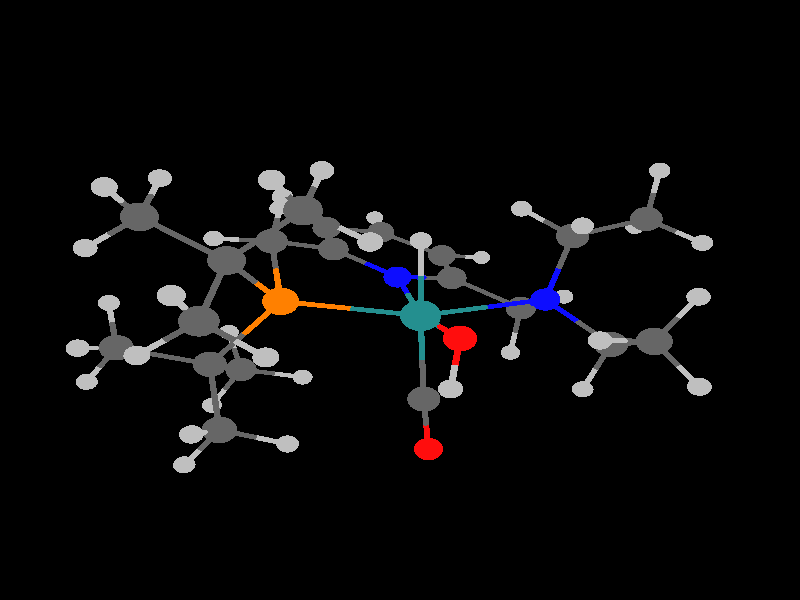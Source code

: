 global_settings {
	ambient_light rgb <0.200000002980232, 0.200000002980232, 0.200000002980232>
	max_trace_level 15
}

background { color rgb <0,0,0> }

camera {
	perspective
	location <5.87504282364296, -15.7712208719644, -6.16262480092831>
	angle 40
	up <-0.105206799208792, 0.323939167780628, -0.940210053646437>
	right <-0.933953890282945, -0.356916208706815, -0.0184648527670004> * 1
	direction <-0.341557696774051, 0.876170209228748, 0.340094257867518> }

light_source {
	<-26.4220303055301, -51.54544780731, -55.8494611773902>
	color rgb <1, 1, 1>
	fade_distance 110.264038052584
	fade_power 0
	parallel
	point_at <26.4220303055301, 51.54544780731, 55.8494611773902>
}

light_source {
	<27.7170446044368, 52.3961195647934, -26.095529127382>
	color rgb <0.300000011920929, 0.300000011920929, 0.300000011920929>
	fade_distance 110.264038052584
	fade_power 0
	parallel
	point_at <-27.7170446044368, -52.3961195647934, 26.095529127382>
}

#default {
	finish {ambient .8 diffuse 1 specular 1 roughness .005 metallic 0.5}
}

union {
}
union {
cylinder {
	<2.375989, -2.147074, -3.26386>, 	<2.10926123095202, -1.87234982590388, -2.93617539240135>, 0.05
	pigment { rgbt <0.75, 0.75, 0.75, 0> }
}
cylinder {
	<2.10926123095202, -1.87234982590388, -2.93617539240135>, 	<1.791726, -1.545295, -2.546072>, 0.05
	pigment { rgbt <0.400000005960464, 0.400000005960464, 0.400000005960464, 0> }
}
cylinder {
	<1.274631, -0.755853, -3.11162>, 	<1.5106185533876, -1.11613203213416, -2.85351986589843>, 0.05
	pigment { rgbt <0.75, 0.75, 0.75, 0> }
}
cylinder {
	<1.5106185533876, -1.11613203213416, -2.85351986589843>, 	<1.791726, -1.545295, -2.546072>, 0.05
	pigment { rgbt <0.400000005960464, 0.400000005960464, 0.400000005960464, 0> }
}
cylinder {
	<4.329544, -0.758899, -2.97077>, 	<4.09398916895325, -0.46911012259643, -2.63301233014715>, 0.05
	pigment { rgbt <0.75, 0.75, 0.75, 0> }
}
cylinder {
	<4.09398916895325, -0.46911012259643, -2.63301233014715>, 	<3.813525, -0.124072, -2.23086>, 0.05
	pigment { rgbt <0.400000005960464, 0.400000005960464, 0.400000005960464, 0> }
}
cylinder {
	<3.358372, 0.708542, -2.788579>, 	<3.56609925636972, 0.328545335504728, -2.53404165169017>, 0.05
	pigment { rgbt <0.75, 0.75, 0.75, 0> }
}
cylinder {
	<3.56609925636972, 0.328545335504728, -2.53404165169017>, 	<3.813525, -0.124072, -2.23086>, 0.05
	pigment { rgbt <0.400000005960464, 0.400000005960464, 0.400000005960464, 0> }
}
cylinder {
	<-4.807813, -0.217488, -2.689429>, 	<-4.7251505087998, -0.244141880832593, -2.19480767180041>, 0.05
	pigment { rgbt <0.75, 0.75, 0.75, 0> }
}
cylinder {
	<-4.7251505087998, -0.244141880832593, -2.19480767180041>, 	<-4.626686, -0.275891, -1.605633>, 0.05
	pigment { rgbt <0.400000005960464, 0.400000005960464, 0.400000005960464, 0> }
}
cylinder {
	<1.791726, -1.545295, -2.546072>, 	<1.37973765557351, -1.88781254812801, -2.27950281813449>, 0.05
	pigment { rgbt <0.400000005960464, 0.400000005960464, 0.400000005960464, 0> }
}
cylinder {
	<1.37973765557351, -1.88781254812801, -2.27950281813449>, 	<1.033841, -2.175383, -2.055697>, 0.05
	pigment { rgbt <0.75, 0.75, 0.75, 0> }
}
cylinder {
	<1.791726, -1.545295, -2.546072>, 	<2.277801, -1.2587515, -2.0280345>, 0.05
	pigment { rgbt <0.400000005960464, 0.400000005960464, 0.400000005960464, 0> }
}
cylinder {
	<2.277801, -1.2587515, -2.0280345>, 	<2.763876, -0.972208, -1.509997>, 0.05
	pigment { rgbt <0.400000005960464, 0.400000005960464, 0.400000005960464, 0> }
}
cylinder {
	<3.813525, -0.124072, -2.23086>, 	<4.22967725221665, 0.100156255963994, -1.86734300612026>, 0.05
	pigment { rgbt <0.400000005960464, 0.400000005960464, 0.400000005960464, 0> }
}
cylinder {
	<4.22967725221665, 0.100156255963994, -1.86734300612026>, 	<4.578835, 0.288287, -1.562347>, 0.05
	pigment { rgbt <0.75, 0.75, 0.75, 0> }
}
cylinder {
	<3.813525, -0.124072, -2.23086>, 	<3.2887005, -0.54814, -1.8704285>, 0.05
	pigment { rgbt <0.400000005960464, 0.400000005960464, 0.400000005960464, 0> }
}
cylinder {
	<3.2887005, -0.54814, -1.8704285>, 	<2.763876, -0.972208, -1.509997>, 0.05
	pigment { rgbt <0.400000005960464, 0.400000005960464, 0.400000005960464, 0> }
}
cylinder {
	<1.294444, 1.387722, -2.132468>, 	<1.35721073182351, 1.50711528950325, -1.64689572441471>, 0.05
	pigment { rgbt <0.75, 0.75, 0.75, 0> }
}
cylinder {
	<1.35721073182351, 1.50711528950325, -1.64689572441471>, 	<1.431934, 1.649252, -1.068826>, 0.05
	pigment { rgbt <0.400000005960464, 0.400000005960464, 0.400000005960464, 0> }
}
cylinder {
	<-2.755569, -1.344931, -1.855626>, 	<-2.92723264719864, -0.930381874440161, -1.63414019360103>, 0.05
	pigment { rgbt <0.75, 0.75, 0.75, 0> }
}
cylinder {
	<-2.92723264719864, -0.930381874440161, -1.63414019360103>, 	<-3.131831, -0.436299, -1.370161>, 0.05
	pigment { rgbt <0.400000005960464, 0.400000005960464, 0.400000005960464, 0> }
}
cylinder {
	<-2.580343, 0.396118, -1.829219>, 	<-2.83200007548509, 0.0162663480981097, -1.61973992927129>, 0.05
	pigment { rgbt <0.75, 0.75, 0.75, 0> }
}
cylinder {
	<-2.83200007548509, 0.0162663480981097, -1.61973992927129>, 	<-3.131831, -0.436299, -1.370161>, 0.05
	pigment { rgbt <0.400000005960464, 0.400000005960464, 0.400000005960464, 0> }
}
cylinder {
	<-4.626686, -0.275891, -1.605633>, 	<-3.8792585, -0.356095, -1.487897>, 0.05
	pigment { rgbt <0.400000005960464, 0.400000005960464, 0.400000005960464, 0> }
}
cylinder {
	<-3.8792585, -0.356095, -1.487897>, 	<-3.131831, -0.436299, -1.370161>, 0.05
	pigment { rgbt <0.400000005960464, 0.400000005960464, 0.400000005960464, 0> }
}
cylinder {
	<-4.626686, -0.275891, -1.605633>, 	<-4.94291487849881, -0.738637680504431, -1.39723982771215>, 0.05
	pigment { rgbt <0.400000005960464, 0.400000005960464, 0.400000005960464, 0> }
}
cylinder {
	<-4.94291487849881, -0.738637680504431, -1.39723982771215>, 	<-5.208375, -1.127093, -1.222303>, 0.05
	pigment { rgbt <0.75, 0.75, 0.75, 0> }
}
cylinder {
	<-4.626686, -0.275891, -1.605633>, 	<-4.84861970772727, 0.224759041837371, -1.36422760845036>, 0.05
	pigment { rgbt <0.400000005960464, 0.400000005960464, 0.400000005960464, 0> }
}
cylinder {
	<-4.84861970772727, 0.224759041837371, -1.36422760845036>, 	<-5.034954, 0.645102, -1.161545>, 0.05
	pigment { rgbt <0.75, 0.75, 0.75, 0> }
}
cylinder {
	<3.865727, -2.824093, -1.554523>, 	<3.66382908668901, -2.51876841815786, -1.20904926087422>, 0.05
	pigment { rgbt <0.75, 0.75, 0.75, 0> }
}
cylinder {
	<3.66382908668901, -2.51876841815786, -1.20904926087422>, 	<3.423423, -2.155209, -0.797683>, 0.05
	pigment { rgbt <0.400000005960464, 0.400000005960464, 0.400000005960464, 0> }
}
cylinder {
	<-0.382627, -0.543, -1.522053>, 	<-0.393383286037636, -0.562097117422127, -0.773228465410104>, 0.05
	pigment { rgbt <0.75, 0.75, 0.75, 0> }
}
cylinder {
	<-0.393383286037636, -0.562097117422127, -0.773228465410104>, 	<-0.406322, -0.585069, 0.127531>, 0.05
	pigment { rgbt <0.140000000596046, 0.560000002384186, 0.560000002384186, 0> }
}
cylinder {
	<2.763876, -0.972208, -1.509997>, 	<3.0936495, -1.5637085, -1.15384>, 0.05
	pigment { rgbt <0.400000005960464, 0.400000005960464, 0.400000005960464, 0> }
}
cylinder {
	<3.0936495, -1.5637085, -1.15384>, 	<3.423423, -2.155209, -0.797683>, 0.05
	pigment { rgbt <0.400000005960464, 0.400000005960464, 0.400000005960464, 0> }
}
cylinder {
	<2.763876, -0.972208, -1.509997>, 	<2.2543226724762, -0.492094370142213, -0.87853211892206>, 0.05
	pigment { rgbt <0.400000005960464, 0.400000005960464, 0.400000005960464, 0> }
}
cylinder {
	<2.2543226724762, -0.492094370142213, -0.87853211892206>, 	<1.736122, -0.003833, -0.236351>, 0.05
	pigment { rgbt <1, 0.5, 0, 0> }
}
cylinder {
	<-3.131831, -0.436299, -1.370161>, 	<-2.9065423427521, -0.47071866495102, -0.651243518597948>, 0.05
	pigment { rgbt <0.400000005960464, 0.400000005960464, 0.400000005960464, 0> }
}
cylinder {
	<-2.9065423427521, -0.47071866495102, -0.651243518597948>, 	<-2.688423, -0.504043, 0.044796>, 0.05
	pigment { rgbt <0.0500000007450581, 0.0500000007450581, 1, 0> }
}
cylinder {
	<0.604469, 4.289018, -1.158939>, 	<0.259669828077581, 3.98201330902863, -0.973925521981114>, 0.05
	pigment { rgbt <0.75, 0.75, 0.75, 0> }
}
cylinder {
	<0.259669828077581, 3.98201330902863, -0.973925521981114>, 	<-0.151682, 3.615751, -0.753201>, 0.05
	pigment { rgbt <0.400000005960464, 0.400000005960464, 0.400000005960464, 0> }
}
cylinder {
	<1.431934, 1.649252, -1.068826>, 	<1.88726919722839, 2.03552642554743, -1.03604367501944>, 0.05
	pigment { rgbt <0.400000005960464, 0.400000005960464, 0.400000005960464, 0> }
}
cylinder {
	<1.88726919722839, 2.03552642554743, -1.03604367501944>, 	<2.269508, 2.359791, -1.008524>, 0.05
	pigment { rgbt <0.75, 0.75, 0.75, 0> }
}
cylinder {
	<1.431934, 1.649252, -1.068826>, 	<0.7899345, 1.9565035, -0.8343485>, 0.05
	pigment { rgbt <0.400000005960464, 0.400000005960464, 0.400000005960464, 0> }
}
cylinder {
	<0.7899345, 1.9565035, -0.8343485>, 	<0.147935, 2.263755, -0.599871>, 0.05
	pigment { rgbt <0.400000005960464, 0.400000005960464, 0.400000005960464, 0> }
}
cylinder {
	<1.431934, 1.649252, -1.068826>, 	<1.58273061269753, 0.829760046007402, -0.656139075613179>, 0.05
	pigment { rgbt <0.400000005960464, 0.400000005960464, 0.400000005960464, 0> }
}
cylinder {
	<1.58273061269753, 0.829760046007402, -0.656139075613179>, 	<1.736122, -0.003833, -0.236351>, 0.05
	pigment { rgbt <1, 0.5, 0, 0> }
}
cylinder {
	<3.423423, -2.155209, -0.797683>, 	<3.01673226116602, -2.47011905992834, -0.492290118957189>, 0.05
	pigment { rgbt <0.400000005960464, 0.400000005960464, 0.400000005960464, 0> }
}
cylinder {
	<3.01673226116602, -2.47011905992834, -0.492290118957189>, 	<2.675309, -2.734491, -0.235908>, 0.05
	pigment { rgbt <0.75, 0.75, 0.75, 0> }
}
cylinder {
	<3.423423, -2.155209, -0.797683>, 	<3.86323701802278, -1.98747175980695, -0.429605540221888>, 0.05
	pigment { rgbt <0.400000005960464, 0.400000005960464, 0.400000005960464, 0> }
}
cylinder {
	<3.86323701802278, -1.98747175980695, -0.429605540221888>, 	<4.232391, -1.846683, -0.120663>, 0.05
	pigment { rgbt <0.75, 0.75, 0.75, 0> }
}
cylinder {
	<-3.843186, -3.038471, -0.756187>, 	<-3.56890528817968, -2.99369034522234, -0.337644558547839>, 0.05
	pigment { rgbt <0.75, 0.75, 0.75, 0> }
}
cylinder {
	<-3.56890528817968, -2.99369034522234, -0.337644558547839>, 	<-3.242215, -2.940353, 0.160873>, 0.05
	pigment { rgbt <0.400000005960464, 0.400000005960464, 0.400000005960464, 0> }
}
cylinder {
	<-0.151682, 3.615751, -0.753201>, 	<-0.0018735, 2.939753, -0.676536>, 0.05
	pigment { rgbt <0.400000005960464, 0.400000005960464, 0.400000005960464, 0> }
}
cylinder {
	<-0.0018735, 2.939753, -0.676536>, 	<0.147935, 2.263755, -0.599871>, 0.05
	pigment { rgbt <0.400000005960464, 0.400000005960464, 0.400000005960464, 0> }
}
cylinder {
	<-0.151682, 3.615751, -0.753201>, 	<-0.784484, 3.8503, -0.583619>, 0.05
	pigment { rgbt <0.400000005960464, 0.400000005960464, 0.400000005960464, 0> }
}
cylinder {
	<-0.784484, 3.8503, -0.583619>, 	<-1.417286, 4.084849, -0.414037>, 0.05
	pigment { rgbt <0.400000005960464, 0.400000005960464, 0.400000005960464, 0> }
}
cylinder {
	<0.147935, 2.263755, -0.599871>, 	<-0.317389807476644, 1.83359266479758, -0.3310182047123>, 0.05
	pigment { rgbt <0.400000005960464, 0.400000005960464, 0.400000005960464, 0> }
}
cylinder {
	<-0.317389807476644, 1.83359266479758, -0.3310182047123>, 	<-0.766491, 1.418428, -0.071539>, 0.05
	pigment { rgbt <0.0500000007450581, 0.0500000007450581, 1, 0> }
}
cylinder {
	<-1.665774, 5.140259, -0.53683>, 	<-1.55246056987543, 4.65897971372552, -0.480834957884138>, 0.05
	pigment { rgbt <0.75, 0.75, 0.75, 0> }
}
cylinder {
	<-1.55246056987543, 4.65897971372552, -0.480834957884138>, 	<-1.417286, 4.084849, -0.414037>, 0.05
	pigment { rgbt <0.400000005960464, 0.400000005960464, 0.400000005960464, 0> }
}
cylinder {
	<-1.417286, 4.084849, -0.414037>, 	<-1.8942635, 3.6343445, -0.1801585>, 0.05
	pigment { rgbt <0.400000005960464, 0.400000005960464, 0.400000005960464, 0> }
}
cylinder {
	<-1.8942635, 3.6343445, -0.1801585>, 	<-2.371241, 3.18384, 0.05372>, 0.05
	pigment { rgbt <0.400000005960464, 0.400000005960464, 0.400000005960464, 0> }
}
cylinder {
	<1.736122, -0.003833, -0.236351>, 	<0.683948063956531, -0.289283340774443, -0.0576452059650709>, 0.05
	pigment { rgbt <1, 0.5, 0, 0> }
}
cylinder {
	<0.683948063956531, -0.289283340774443, -0.0576452059650709>, 	<-0.406322, -0.585069, 0.127531>, 0.05
	pigment { rgbt <0.140000000596046, 0.560000002384186, 0.560000002384186, 0> }
}
cylinder {
	<1.736122, -0.003833, -0.236351>, 	<2.28071878845772, 0.243718649302675, 0.517319531689195>, 0.05
	pigment { rgbt <1, 0.5, 0, 0> }
}
cylinder {
	<2.28071878845772, 0.243718649302675, 0.517319531689195>, 	<2.81626, 0.487154, 1.258458>, 0.05
	pigment { rgbt <0.400000005960464, 0.400000005960464, 0.400000005960464, 0> }
}
cylinder {
	<-0.176391, -2.637433, -0.184453>, 	<-0.286688824790286, -1.65291466677007, -0.0347943781987962>, 0.05
	pigment { rgbt <1, 0.0500000007450581, 0.0500000007450581, 0> }
}
cylinder {
	<-0.286688824790286, -1.65291466677007, -0.0347943781987962>, 	<-0.406322, -0.585069, 0.127531>, 0.05
	pigment { rgbt <0.140000000596046, 0.560000002384186, 0.560000002384186, 0> }
}
cylinder {
	<-0.176391, -2.637433, -0.184453>, 	<-0.0188171759482221, -2.85670779477717, 0.254920788128287>, 0.05
	pigment { rgbt <1, 0.0500000007450581, 0.0500000007450581, 0> }
}
cylinder {
	<-0.0188171759482221, -2.85670779477717, 0.254920788128287>, 	<0.118224, -3.04741, 0.637042>, 0.05
	pigment { rgbt <0.75, 0.75, 0.75, 0> }
}
cylinder {
	<-2.176361, -3.122475, -0.072932>, 	<-2.66304245504386, -3.03931595574488, 0.0338261090811023>, 0.05
	pigment { rgbt <0.75, 0.75, 0.75, 0> }
}
cylinder {
	<-2.66304245504386, -3.03931595574488, 0.0338261090811023>, 	<-3.242215, -2.940353, 0.160873>, 0.05
	pigment { rgbt <0.400000005960464, 0.400000005960464, 0.400000005960464, 0> }
}
cylinder {
	<-0.766491, 1.418428, -0.071539>, 	<-0.593450253984445, 0.455861495053913, 0.024102827334714>, 0.05
	pigment { rgbt <0.0500000007450581, 0.0500000007450581, 1, 0> }
}
cylinder {
	<-0.593450253984445, 0.455861495053913, 0.024102827334714>, 	<-0.406322, -0.585069, 0.127531>, 0.05
	pigment { rgbt <0.140000000596046, 0.560000002384186, 0.560000002384186, 0> }
}
cylinder {
	<-0.766491, 1.418428, -0.071539>, 	<-1.37735765135185, 1.63174621694995, 0.0700158858230989>, 0.05
	pigment { rgbt <0.0500000007450581, 0.0500000007450581, 1, 0> }
}
cylinder {
	<-1.37735765135185, 1.63174621694995, 0.0700158858230989>, 	<-2.010359, 1.852794, 0.2167>, 0.05
	pigment { rgbt <0.400000005960464, 0.400000005960464, 0.400000005960464, 0> }
}
cylinder {
	<-2.688423, -0.504043, 0.044796>, 	<-1.58732110027322, -0.543137624877366, 0.0847152085161417>, 0.05
	pigment { rgbt <0.0500000007450581, 0.0500000007450581, 1, 0> }
}
cylinder {
	<-1.58732110027322, -0.543137624877366, 0.0847152085161417>, 	<-0.406322, -0.585069, 0.127531>, 0.05
	pigment { rgbt <0.140000000596046, 0.560000002384186, 0.560000002384186, 0> }
}
cylinder {
	<-2.688423, -0.504043, 0.044796>, 	<-2.80380109392605, 0.128733541736282, 0.382852187090728>, 0.05
	pigment { rgbt <0.0500000007450581, 0.0500000007450581, 1, 0> }
}
cylinder {
	<-2.80380109392605, 0.128733541736282, 0.382852187090728>, 	<-2.92299, 0.78241, 0.732074>, 0.05
	pigment { rgbt <0.400000005960464, 0.400000005960464, 0.400000005960464, 0> }
}
cylinder {
	<-2.688423, -0.504043, 0.044796>, 	<-3.03086818265933, -1.03025740857269, 0.414696061323774>, 0.05
	pigment { rgbt <0.0500000007450581, 0.0500000007450581, 1, 0> }
}
cylinder {
	<-3.03086818265933, -1.03025740857269, 0.414696061323774>, 	<-3.384592, -1.573803, 0.796779>, 0.05
	pigment { rgbt <0.400000005960464, 0.400000005960464, 0.400000005960464, 0> }
}
cylinder {
	<-2.371241, 3.18384, 0.05372>, 	<-2.1908, 2.518317, 0.13521>, 0.05
	pigment { rgbt <0.400000005960464, 0.400000005960464, 0.400000005960464, 0> }
}
cylinder {
	<-2.1908, 2.518317, 0.13521>, 	<-2.010359, 1.852794, 0.2167>, 0.05
	pigment { rgbt <0.400000005960464, 0.400000005960464, 0.400000005960464, 0> }
}
cylinder {
	<-2.371241, 3.18384, 0.05372>, 	<-2.92313822925042, 3.35860455454745, 0.18380182332841>, 0.05
	pigment { rgbt <0.400000005960464, 0.400000005960464, 0.400000005960464, 0> }
}
cylinder {
	<-2.92313822925042, 3.35860455454745, 0.18380182332841>, 	<-3.385741, 3.505093, 0.292837>, 0.05
	pigment { rgbt <0.75, 0.75, 0.75, 0> }
}
cylinder {
	<-0.406322, -0.585069, 0.127531>, 	<-0.417895492113774, -0.691396051108323, 1.09775440257826>, 0.05
	pigment { rgbt <0.140000000596046, 0.560000002384186, 0.560000002384186, 0> }
}
cylinder {
	<-0.417895492113774, -0.691396051108323, 1.09775440257826>, 	<-0.428805, -0.791623, 2.012315>, 0.05
	pigment { rgbt <0.400000005960464, 0.400000005960464, 0.400000005960464, 0> }
}
cylinder {
	<4.173866, 1.823428, 0.158316>, 	<4.18902390229917, 1.44827493847741, 0.492193763129527>, 0.05
	pigment { rgbt <0.75, 0.75, 0.75, 0> }
}
cylinder {
	<4.18902390229917, 1.44827493847741, 0.492193763129527>, 	<4.207078, 1.001442, 0.889865>, 0.05
	pigment { rgbt <0.400000005960464, 0.400000005960464, 0.400000005960464, 0> }
}
cylinder {
	<-3.242215, -2.940353, 0.160873>, 	<-3.3134035, -2.257078, 0.478826>, 0.05
	pigment { rgbt <0.400000005960464, 0.400000005960464, 0.400000005960464, 0> }
}
cylinder {
	<-3.3134035, -2.257078, 0.478826>, 	<-3.384592, -1.573803, 0.796779>, 0.05
	pigment { rgbt <0.400000005960464, 0.400000005960464, 0.400000005960464, 0> }
}
cylinder {
	<-3.242215, -2.940353, 0.160873>, 	<-3.43619052454012, -3.35539138747896, 0.545600945014936>, 0.05
	pigment { rgbt <0.400000005960464, 0.400000005960464, 0.400000005960464, 0> }
}
cylinder {
	<-3.43619052454012, -3.35539138747896, 0.545600945014936>, 	<-3.599039, -3.703829, 0.868592>, 0.05
	pigment { rgbt <0.75, 0.75, 0.75, 0> }
}
cylinder {
	<-2.010359, 1.852794, 0.2167>, 	<-2.4666745, 1.317602, 0.474387>, 0.05
	pigment { rgbt <0.400000005960464, 0.400000005960464, 0.400000005960464, 0> }
}
cylinder {
	<-2.4666745, 1.317602, 0.474387>, 	<-2.92299, 0.78241, 0.732074>, 0.05
	pigment { rgbt <0.400000005960464, 0.400000005960464, 0.400000005960464, 0> }
}
cylinder {
	<4.852684, 0.207762, 0.489931>, 	<4.55809160060082, 0.569921111834676, 0.672422359530906>, 0.05
	pigment { rgbt <0.75, 0.75, 0.75, 0> }
}
cylinder {
	<4.55809160060082, 0.569921111834676, 0.672422359530906>, 	<4.207078, 1.001442, 0.889865>, 0.05
	pigment { rgbt <0.400000005960464, 0.400000005960464, 0.400000005960464, 0> }
}
cylinder {
	<-3.976778, 1.105864, 0.664331>, 	<-3.49568462461527, 0.958195231099905, 0.695258196484196>, 0.05
	pigment { rgbt <0.75, 0.75, 0.75, 0> }
}
cylinder {
	<-3.49568462461527, 0.958195231099905, 0.695258196484196>, 	<-2.92299, 0.78241, 0.732074>, 0.05
	pigment { rgbt <0.400000005960464, 0.400000005960464, 0.400000005960464, 0> }
}
cylinder {
	<-2.92299, 0.78241, 0.732074>, 	<-2.80035128737468, 0.693337191471942, 1.31200603279535>, 0.05
	pigment { rgbt <0.400000005960464, 0.400000005960464, 0.400000005960464, 0> }
}
cylinder {
	<-2.80035128737468, 0.693337191471942, 1.31200603279535>, 	<-2.697354, 0.61853, 1.799058>, 0.05
	pigment { rgbt <0.75, 0.75, 0.75, 0> }
}
cylinder {
	<-3.384592, -1.573803, 0.796779>, 	<-3.96350181716032, -1.42348885702358, 0.868186801953597>, 0.05
	pigment { rgbt <0.400000005960464, 0.400000005960464, 0.400000005960464, 0> }
}
cylinder {
	<-3.96350181716032, -1.42348885702358, 0.868186801953597>, 	<-4.450148, -1.297131, 0.928214>, 0.05
	pigment { rgbt <0.75, 0.75, 0.75, 0> }
}
cylinder {
	<-3.384592, -1.573803, 0.796779>, 	<-3.13982964230437, -1.5791844415621, 1.34238780658776>, 0.05
	pigment { rgbt <0.400000005960464, 0.400000005960464, 0.400000005960464, 0> }
}
cylinder {
	<-3.13982964230437, -1.5791844415621, 1.34238780658776>, 	<-2.934359, -1.583702, 1.80041>, 0.05
	pigment { rgbt <0.75, 0.75, 0.75, 0> }
}
cylinder {
	<4.207078, 1.001442, 0.889865>, 	<3.511669, 0.744298, 1.0741615>, 0.05
	pigment { rgbt <0.400000005960464, 0.400000005960464, 0.400000005960464, 0> }
}
cylinder {
	<3.511669, 0.744298, 1.0741615>, 	<2.81626, 0.487154, 1.258458>, 0.05
	pigment { rgbt <0.400000005960464, 0.400000005960464, 0.400000005960464, 0> }
}
cylinder {
	<4.207078, 1.001442, 0.889865>, 	<4.47306906292125, 1.21429104903847, 1.38331731785113>, 0.05
	pigment { rgbt <0.400000005960464, 0.400000005960464, 0.400000005960464, 0> }
}
cylinder {
	<4.47306906292125, 1.21429104903847, 1.38331731785113>, 	<4.696475, 1.393063, 1.797768>, 0.05
	pigment { rgbt <0.75, 0.75, 0.75, 0> }
}
cylinder {
	<2.81626, 0.487154, 1.258458>, 	<2.4392605, 1.048115, 1.6203335>, 0.05
	pigment { rgbt <0.400000005960464, 0.400000005960464, 0.400000005960464, 0> }
}
cylinder {
	<2.4392605, 1.048115, 1.6203335>, 	<2.062261, 1.609076, 1.982209>, 0.05
	pigment { rgbt <0.400000005960464, 0.400000005960464, 0.400000005960464, 0> }
}
cylinder {
	<2.81626, 0.487154, 1.258458>, 	<2.8826945, -0.1065155, 1.7368535>, 0.05
	pigment { rgbt <0.400000005960464, 0.400000005960464, 0.400000005960464, 0> }
}
cylinder {
	<2.8826945, -0.1065155, 1.7368535>, 	<2.949129, -0.700185, 2.215249>, 0.05
	pigment { rgbt <0.400000005960464, 0.400000005960464, 0.400000005960464, 0> }
}
cylinder {
	<2.047567, 2.543275, 1.40092>, 	<2.05427302987498, 2.11692639491094, 1.66620796787795>, 0.05
	pigment { rgbt <0.75, 0.75, 0.75, 0> }
}
cylinder {
	<2.05427302987498, 2.11692639491094, 1.66620796787795>, 	<2.062261, 1.609076, 1.982209>, 0.05
	pigment { rgbt <0.400000005960464, 0.400000005960464, 0.400000005960464, 0> }
}
cylinder {
	<3.522523, -1.528152, 1.780666>, 	<3.26091772090042, -1.15040033514087, 1.97894014832895>, 0.05
	pigment { rgbt <0.75, 0.75, 0.75, 0> }
}
cylinder {
	<3.26091772090042, -1.15040033514087, 1.97894014832895>, 	<2.949129, -0.700185, 2.215249>, 0.05
	pigment { rgbt <0.400000005960464, 0.400000005960464, 0.400000005960464, 0> }
}
cylinder {
	<2.062261, 1.609076, 1.982209>, 	<1.49837205553253, 1.45474299394596, 2.10540062959115>, 0.05
	pigment { rgbt <0.400000005960464, 0.400000005960464, 0.400000005960464, 0> }
}
cylinder {
	<1.49837205553253, 1.45474299394596, 2.10540062959115>, 	<1.025088, 1.325208, 2.208798>, 0.05
	pigment { rgbt <0.75, 0.75, 0.75, 0> }
}
cylinder {
	<2.062261, 1.609076, 1.982209>, 	<2.3386815304759, 1.7260275585539, 2.50082164894983>, 0.05
	pigment { rgbt <0.400000005960464, 0.400000005960464, 0.400000005960464, 0> }
}
cylinder {
	<2.3386815304759, 1.7260275585539, 2.50082164894983>, 	<2.570816, 1.824242, 2.936346>, 0.05
	pigment { rgbt <0.75, 0.75, 0.75, 0> }
}
cylinder {
	<-0.428805, -0.791623, 2.012315>, 	<-0.448240075076833, -0.89207709319853, 2.59946321576929>, 0.05
	pigment { rgbt <0.400000005960464, 0.400000005960464, 0.400000005960464, 0> }
}
cylinder {
	<-0.448240075076833, -0.89207709319853, 2.59946321576929>, 	<-0.466736, -0.987677, 3.158239>, 0.05
	pigment { rgbt <1, 0.0500000007450581, 0.0500000007450581, 0> }
}
cylinder {
	<2.949129, -0.700185, 2.215249>, 	<2.41659739709942, -0.910779047510325, 2.3814222292944>, 0.05
	pigment { rgbt <0.400000005960464, 0.400000005960464, 0.400000005960464, 0> }
}
cylinder {
	<2.41659739709942, -0.910779047510325, 2.3814222292944>, 	<1.969802, -1.087468, 2.520842>, 0.05
	pigment { rgbt <0.75, 0.75, 0.75, 0> }
}
cylinder {
	<2.949129, -0.700185, 2.215249>, 	<3.23620134273766, -0.520337175843736, 2.70991503291715>, 0.05
	pigment { rgbt <0.400000005960464, 0.400000005960464, 0.400000005960464, 0> }
}
cylinder {
	<3.23620134273766, -0.520337175843736, 2.70991503291715>, 	<3.477307, -0.369287, 3.125374>, 0.05
	pigment { rgbt <0.75, 0.75, 0.75, 0> }
}
sphere {
	<-0.766491, 1.418428, -0.071539>, 0.248
	pigment { rgbt <0.0500000007450581, 0.0500000007450581, 1,0> }
}
sphere {
	<-2.010359, 1.852794, 0.2167>, 0.272
	pigment { rgbt <0.400000005960464, 0.400000005960464, 0.400000005960464,0> }
}
sphere {
	<0.147935, 2.263755, -0.599871>, 0.272
	pigment { rgbt <0.400000005960464, 0.400000005960464, 0.400000005960464,0> }
}
sphere {
	<-2.371241, 3.18384, 0.05372>, 0.272
	pigment { rgbt <0.400000005960464, 0.400000005960464, 0.400000005960464,0> }
}
sphere {
	<-1.417286, 4.084849, -0.414037>, 0.272
	pigment { rgbt <0.400000005960464, 0.400000005960464, 0.400000005960464,0> }
}
sphere {
	<-0.151682, 3.615751, -0.753201>, 0.272
	pigment { rgbt <0.400000005960464, 0.400000005960464, 0.400000005960464,0> }
}
sphere {
	<-2.92299, 0.78241, 0.732074>, 0.272
	pigment { rgbt <0.400000005960464, 0.400000005960464, 0.400000005960464,0> }
}
sphere {
	<-3.385741, 3.505093, 0.292837>, 0.176
	pigment { rgbt <0.75, 0.75, 0.75,0> }
}
sphere {
	<-1.665774, 5.140259, -0.53683>, 0.176
	pigment { rgbt <0.75, 0.75, 0.75,0> }
}
sphere {
	<0.604469, 4.289018, -1.158939>, 0.176
	pigment { rgbt <0.75, 0.75, 0.75,0> }
}
sphere {
	<1.431934, 1.649252, -1.068826>, 0.272
	pigment { rgbt <0.400000005960464, 0.400000005960464, 0.400000005960464,0> }
}
sphere {
	<-2.688423, -0.504043, 0.044796>, 0.248
	pigment { rgbt <0.0500000007450581, 0.0500000007450581, 1,0> }
}
sphere {
	<-3.976778, 1.105864, 0.664331>, 0.176
	pigment { rgbt <0.75, 0.75, 0.75,0> }
}
sphere {
	<-2.697354, 0.61853, 1.799058>, 0.176
	pigment { rgbt <0.75, 0.75, 0.75,0> }
}
sphere {
	<1.294444, 1.387722, -2.132468>, 0.176
	pigment { rgbt <0.75, 0.75, 0.75,0> }
}
sphere {
	<1.736122, -0.003833, -0.236351>, 0.288
	pigment { rgbt <1, 0.5, 0,0> }
}
sphere {
	<2.269508, 2.359791, -1.008524>, 0.176
	pigment { rgbt <0.75, 0.75, 0.75,0> }
}
sphere {
	<-0.406322, -0.585069, 0.127531>, 0.328
	pigment { rgbt <0.140000000596046, 0.560000002384186, 0.560000002384186,0> }
}
sphere {
	<-3.131831, -0.436299, -1.370161>, 0.272
	pigment { rgbt <0.400000005960464, 0.400000005960464, 0.400000005960464,0> }
}
sphere {
	<2.763876, -0.972208, -1.509997>, 0.272
	pigment { rgbt <0.400000005960464, 0.400000005960464, 0.400000005960464,0> }
}
sphere {
	<-3.384592, -1.573803, 0.796779>, 0.272
	pigment { rgbt <0.400000005960464, 0.400000005960464, 0.400000005960464,0> }
}
sphere {
	<2.81626, 0.487154, 1.258458>, 0.272
	pigment { rgbt <0.400000005960464, 0.400000005960464, 0.400000005960464,0> }
}
sphere {
	<1.791726, -1.545295, -2.546072>, 0.272
	pigment { rgbt <0.400000005960464, 0.400000005960464, 0.400000005960464,0> }
}
sphere {
	<3.423423, -2.155209, -0.797683>, 0.272
	pigment { rgbt <0.400000005960464, 0.400000005960464, 0.400000005960464,0> }
}
sphere {
	<3.813525, -0.124072, -2.23086>, 0.272
	pigment { rgbt <0.400000005960464, 0.400000005960464, 0.400000005960464,0> }
}
sphere {
	<2.062261, 1.609076, 1.982209>, 0.272
	pigment { rgbt <0.400000005960464, 0.400000005960464, 0.400000005960464,0> }
}
sphere {
	<4.207078, 1.001442, 0.889865>, 0.272
	pigment { rgbt <0.400000005960464, 0.400000005960464, 0.400000005960464,0> }
}
sphere {
	<2.949129, -0.700185, 2.215249>, 0.272
	pigment { rgbt <0.400000005960464, 0.400000005960464, 0.400000005960464,0> }
}
sphere {
	<-0.382627, -0.543, -1.522053>, 0.176
	pigment { rgbt <0.75, 0.75, 0.75,0> }
}
sphere {
	<-2.580343, 0.396118, -1.829219>, 0.176
	pigment { rgbt <0.75, 0.75, 0.75,0> }
}
sphere {
	<-4.626686, -0.275891, -1.605633>, 0.272
	pigment { rgbt <0.400000005960464, 0.400000005960464, 0.400000005960464,0> }
}
sphere {
	<-2.755569, -1.344931, -1.855626>, 0.176
	pigment { rgbt <0.75, 0.75, 0.75,0> }
}
sphere {
	<-2.934359, -1.583702, 1.80041>, 0.176
	pigment { rgbt <0.75, 0.75, 0.75,0> }
}
sphere {
	<-3.242215, -2.940353, 0.160873>, 0.272
	pigment { rgbt <0.400000005960464, 0.400000005960464, 0.400000005960464,0> }
}
sphere {
	<-4.450148, -1.297131, 0.928214>, 0.176
	pigment { rgbt <0.75, 0.75, 0.75,0> }
}
sphere {
	<-0.428805, -0.791623, 2.012315>, 0.272
	pigment { rgbt <0.400000005960464, 0.400000005960464, 0.400000005960464,0> }
}
sphere {
	<-0.176391, -2.637433, -0.184453>, 0.2432
	pigment { rgbt <1, 0.0500000007450581, 0.0500000007450581,0> }
}
sphere {
	<0.118224, -3.04741, 0.637042>, 0.176
	pigment { rgbt <0.75, 0.75, 0.75,0> }
}
sphere {
	<-2.176361, -3.122475, -0.072932>, 0.176
	pigment { rgbt <0.75, 0.75, 0.75,0> }
}
sphere {
	<-3.843186, -3.038471, -0.756187>, 0.176
	pigment { rgbt <0.75, 0.75, 0.75,0> }
}
sphere {
	<-3.599039, -3.703829, 0.868592>, 0.176
	pigment { rgbt <0.75, 0.75, 0.75,0> }
}
sphere {
	<-4.807813, -0.217488, -2.689429>, 0.176
	pigment { rgbt <0.75, 0.75, 0.75,0> }
}
sphere {
	<-5.034954, 0.645102, -1.161545>, 0.176
	pigment { rgbt <0.75, 0.75, 0.75,0> }
}
sphere {
	<-5.208375, -1.127093, -1.222303>, 0.176
	pigment { rgbt <0.75, 0.75, 0.75,0> }
}
sphere {
	<2.375989, -2.147074, -3.26386>, 0.176
	pigment { rgbt <0.75, 0.75, 0.75,0> }
}
sphere {
	<1.274631, -0.755853, -3.11162>, 0.176
	pigment { rgbt <0.75, 0.75, 0.75,0> }
}
sphere {
	<1.033841, -2.175383, -2.055697>, 0.176
	pigment { rgbt <0.75, 0.75, 0.75,0> }
}
sphere {
	<3.865727, -2.824093, -1.554523>, 0.176
	pigment { rgbt <0.75, 0.75, 0.75,0> }
}
sphere {
	<2.675309, -2.734491, -0.235908>, 0.176
	pigment { rgbt <0.75, 0.75, 0.75,0> }
}
sphere {
	<4.232391, -1.846683, -0.120663>, 0.176
	pigment { rgbt <0.75, 0.75, 0.75,0> }
}
sphere {
	<4.329544, -0.758899, -2.97077>, 0.176
	pigment { rgbt <0.75, 0.75, 0.75,0> }
}
sphere {
	<4.578835, 0.288287, -1.562347>, 0.176
	pigment { rgbt <0.75, 0.75, 0.75,0> }
}
sphere {
	<3.358372, 0.708542, -2.788579>, 0.176
	pigment { rgbt <0.75, 0.75, 0.75,0> }
}
sphere {
	<4.852684, 0.207762, 0.489931>, 0.176
	pigment { rgbt <0.75, 0.75, 0.75,0> }
}
sphere {
	<4.696475, 1.393063, 1.797768>, 0.176
	pigment { rgbt <0.75, 0.75, 0.75,0> }
}
sphere {
	<4.173866, 1.823428, 0.158316>, 0.176
	pigment { rgbt <0.75, 0.75, 0.75,0> }
}
sphere {
	<3.522523, -1.528152, 1.780666>, 0.176
	pigment { rgbt <0.75, 0.75, 0.75,0> }
}
sphere {
	<1.969802, -1.087468, 2.520842>, 0.176
	pigment { rgbt <0.75, 0.75, 0.75,0> }
}
sphere {
	<3.477307, -0.369287, 3.125374>, 0.176
	pigment { rgbt <0.75, 0.75, 0.75,0> }
}
sphere {
	<2.570816, 1.824242, 2.936346>, 0.176
	pigment { rgbt <0.75, 0.75, 0.75,0> }
}
sphere {
	<1.025088, 1.325208, 2.208798>, 0.176
	pigment { rgbt <0.75, 0.75, 0.75,0> }
}
sphere {
	<2.047567, 2.543275, 1.40092>, 0.176
	pigment { rgbt <0.75, 0.75, 0.75,0> }
}
sphere {
	<-0.466736, -0.987677, 3.158239>, 0.2432
	pigment { rgbt <1, 0.0500000007450581, 0.0500000007450581,0> }
}
}
merge {
}
